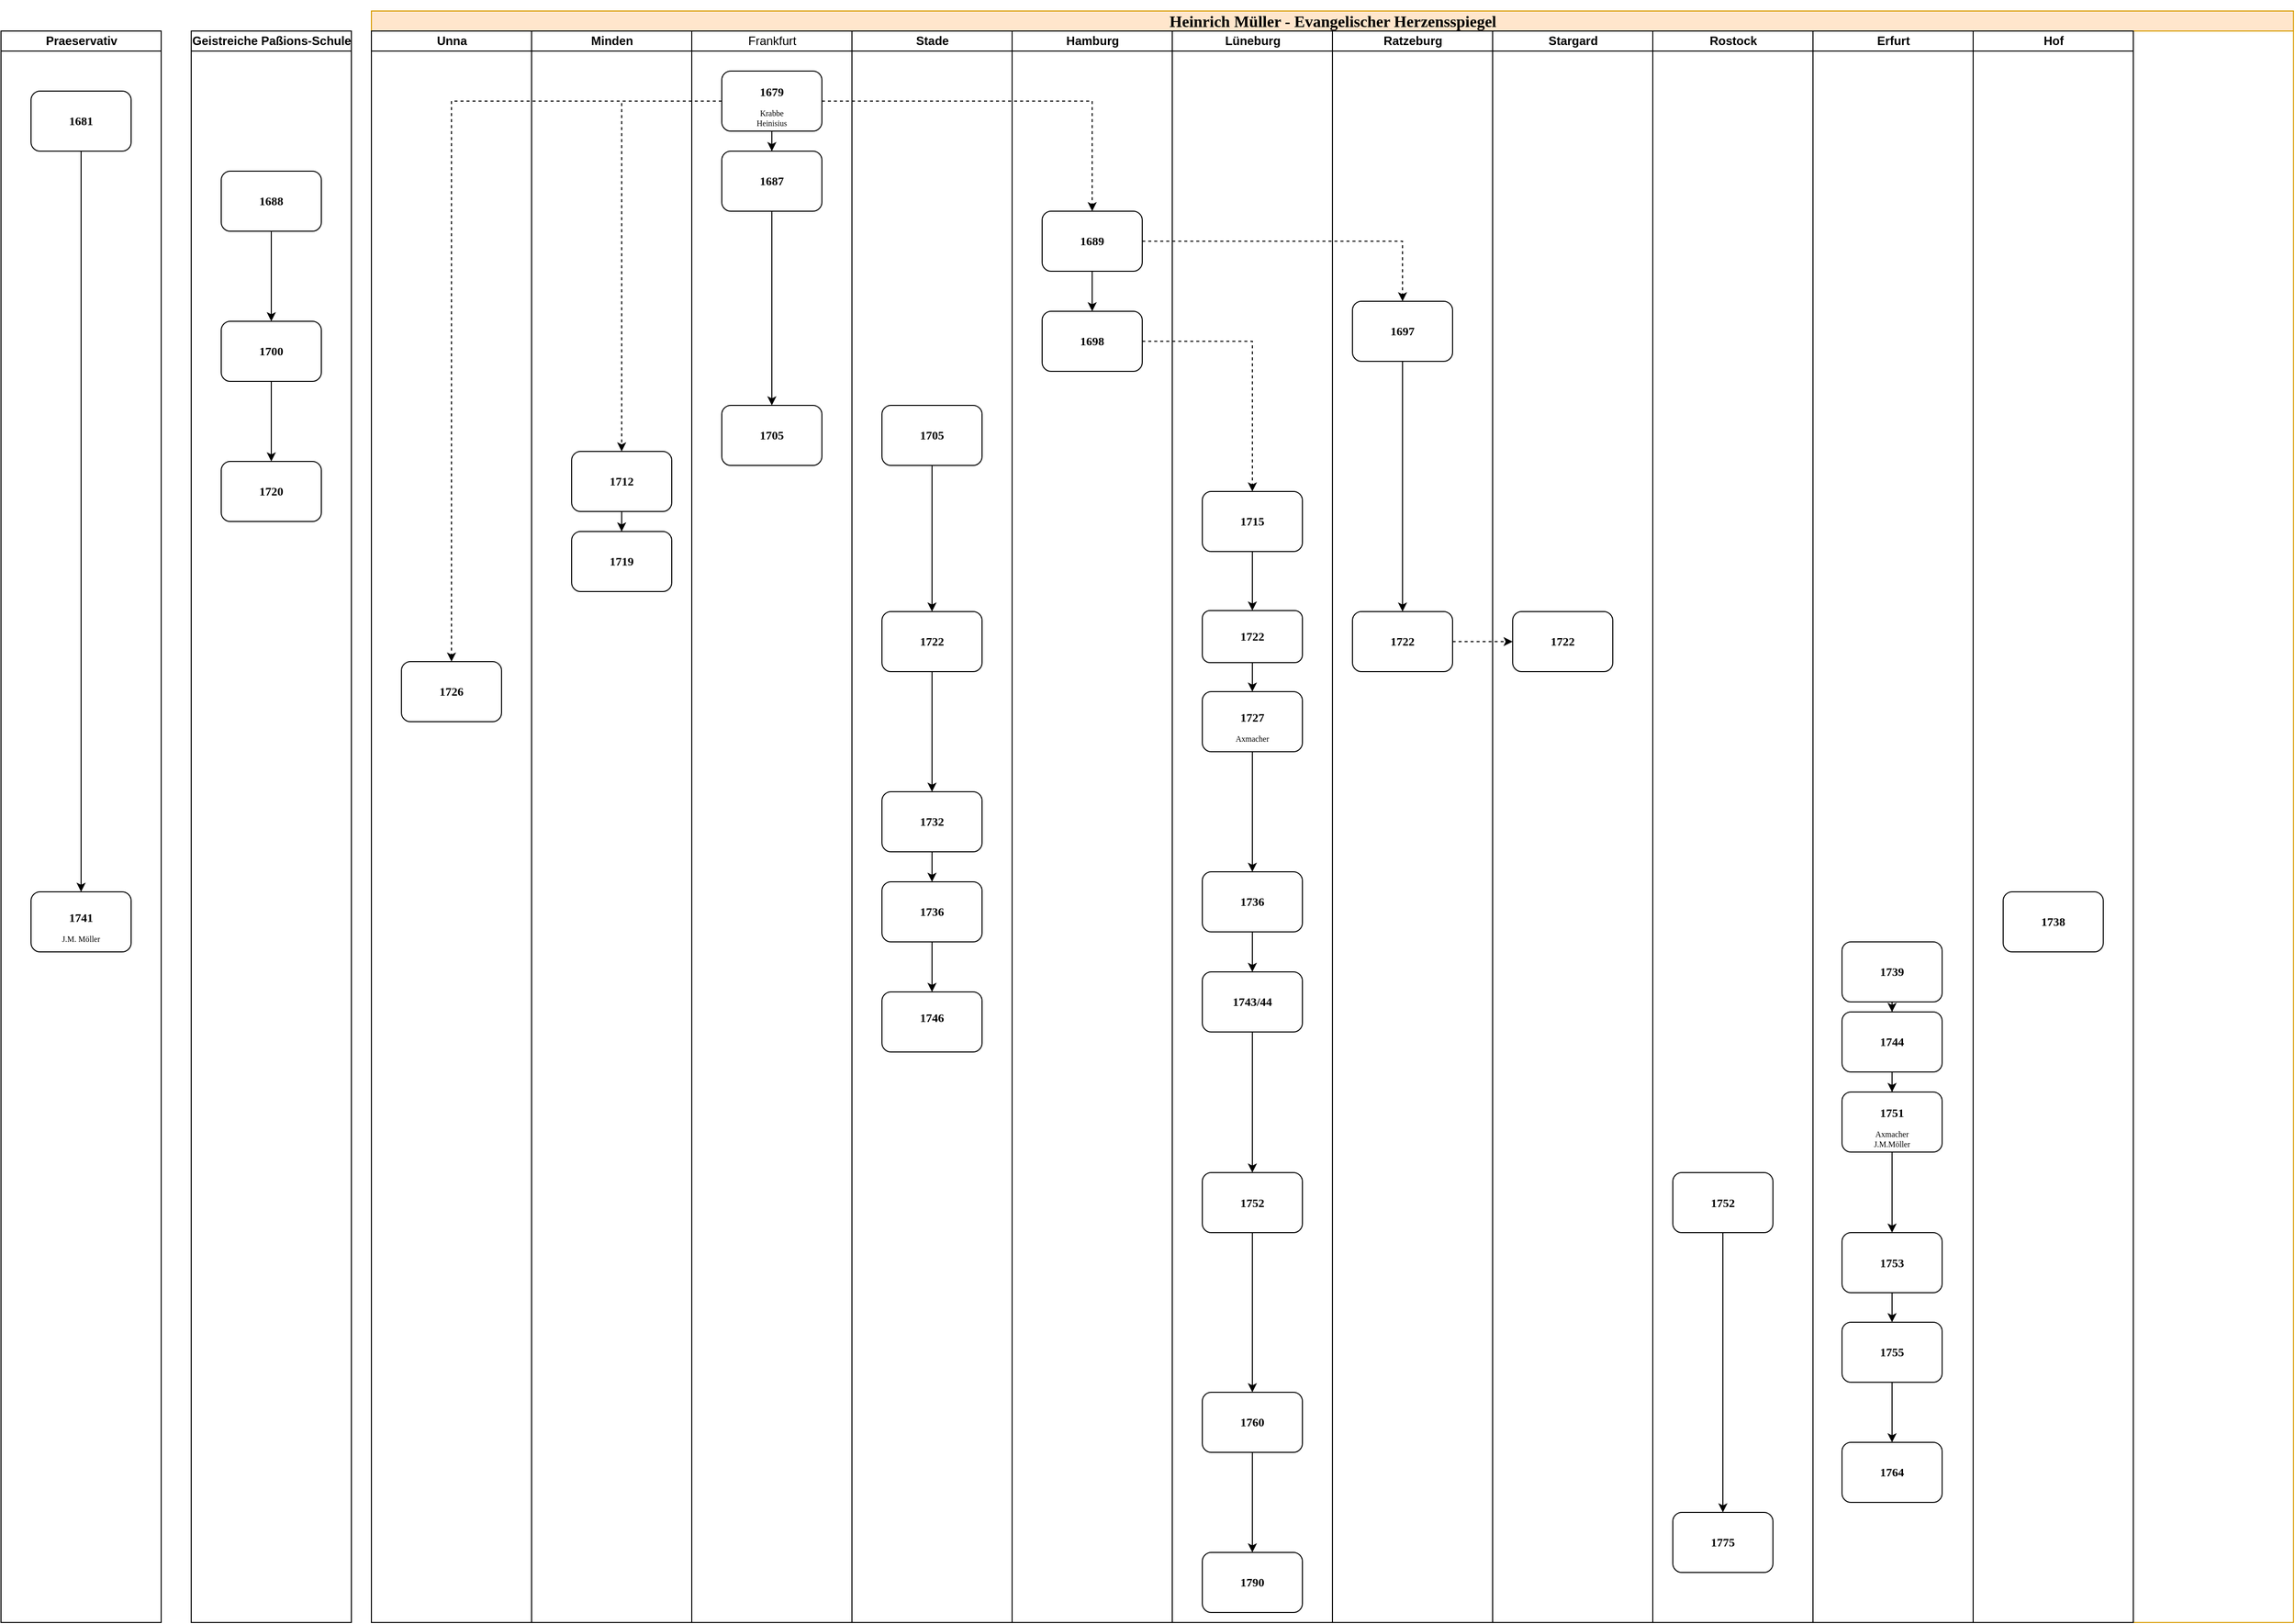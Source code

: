 <mxfile compressed="false" version="14.1.8" type="device" pages="2">
  <diagram name="Page-1" id="74e2e168-ea6b-b213-b513-2b3c1d86103e">
    <mxGraphModel dx="2237" dy="610" grid="1" gridSize="10" guides="1" tooltips="1" connect="1" arrows="1" fold="1" page="1" pageScale="1" pageWidth="1169" pageHeight="827" background="#ffffff" math="0" shadow="0">
      <root>
        <mxCell id="0" />
        <mxCell id="1" parent="0" />
        <mxCell id="77e6c97f196da883-1" value="&lt;h1&gt;Heinrich Müller - Evangelischer Herzensspiegel&lt;/h1&gt;" style="swimlane;html=1;childLayout=stackLayout;startSize=20;rounded=0;shadow=0;labelBackgroundColor=none;strokeWidth=1;fontFamily=Verdana;fontSize=8;align=center;fillColor=#ffe6cc;strokeColor=#d79b00;" parent="1" vertex="1">
          <mxGeometry x="180" y="20" width="1920" height="1610" as="geometry">
            <mxRectangle x="70" y="40" width="460" height="40" as="alternateBounds" />
          </mxGeometry>
        </mxCell>
        <mxCell id="77e6c97f196da883-2" value="Unna" style="swimlane;html=1;startSize=20;" parent="77e6c97f196da883-1" vertex="1">
          <mxGeometry y="20" width="160" height="1590" as="geometry">
            <mxRectangle y="20" width="30" height="1590" as="alternateBounds" />
          </mxGeometry>
        </mxCell>
        <mxCell id="77e6c97f196da883-8" value="&lt;h2&gt;1726&lt;/h2&gt;" style="rounded=1;whiteSpace=wrap;html=1;shadow=0;labelBackgroundColor=none;strokeWidth=1;fontFamily=Verdana;fontSize=8;align=center;" parent="77e6c97f196da883-2" vertex="1">
          <mxGeometry x="30" y="630" width="100" height="60" as="geometry" />
        </mxCell>
        <mxCell id="77e6c97f196da883-3" value="Minden" style="swimlane;html=1;startSize=20;strokeColor=#000000;fillColor=#ffffff;" parent="77e6c97f196da883-1" vertex="1">
          <mxGeometry x="160" y="20" width="160" height="1590" as="geometry">
            <mxRectangle x="160" y="20" width="30" height="1590" as="alternateBounds" />
          </mxGeometry>
        </mxCell>
        <mxCell id="wjfFI0e3zywHivxnpp1N-14" value="" style="edgeStyle=orthogonalEdgeStyle;rounded=0;orthogonalLoop=1;jettySize=auto;html=1;" parent="77e6c97f196da883-3" source="wjfFI0e3zywHivxnpp1N-12" target="wjfFI0e3zywHivxnpp1N-13" edge="1">
          <mxGeometry relative="1" as="geometry" />
        </mxCell>
        <mxCell id="wjfFI0e3zywHivxnpp1N-12" value="&lt;h2&gt;1712&lt;/h2&gt;" style="rounded=1;whiteSpace=wrap;html=1;shadow=0;labelBackgroundColor=none;strokeWidth=1;fontFamily=Verdana;fontSize=8;align=center;" parent="77e6c97f196da883-3" vertex="1">
          <mxGeometry x="40" y="420" width="100" height="60" as="geometry" />
        </mxCell>
        <mxCell id="wjfFI0e3zywHivxnpp1N-13" value="&lt;h2&gt;1719&lt;/h2&gt;" style="rounded=1;whiteSpace=wrap;html=1;shadow=0;labelBackgroundColor=none;strokeWidth=1;fontFamily=Verdana;fontSize=8;align=center;" parent="77e6c97f196da883-3" vertex="1">
          <mxGeometry x="40" y="500" width="100" height="60" as="geometry" />
        </mxCell>
        <mxCell id="77e6c97f196da883-4" value="Frankfurt" style="swimlane;html=1;startSize=20;fontStyle=0" parent="77e6c97f196da883-1" vertex="1">
          <mxGeometry x="320" y="20" width="160" height="1590" as="geometry" />
        </mxCell>
        <mxCell id="wjfFI0e3zywHivxnpp1N-9" value="" style="edgeStyle=orthogonalEdgeStyle;rounded=0;orthogonalLoop=1;jettySize=auto;html=1;" parent="77e6c97f196da883-4" source="wjfFI0e3zywHivxnpp1N-6" target="wjfFI0e3zywHivxnpp1N-8" edge="1">
          <mxGeometry relative="1" as="geometry" />
        </mxCell>
        <mxCell id="wjfFI0e3zywHivxnpp1N-10" value="&lt;h2&gt;1705&lt;/h2&gt;" style="rounded=1;whiteSpace=wrap;html=1;shadow=0;labelBackgroundColor=none;strokeWidth=1;fontFamily=Verdana;fontSize=8;align=center;" parent="77e6c97f196da883-4" vertex="1">
          <mxGeometry x="30" y="374" width="100" height="60" as="geometry" />
        </mxCell>
        <mxCell id="wjfFI0e3zywHivxnpp1N-6" value="&lt;h2&gt;1679&lt;/h2&gt;&lt;div&gt;Krabbe&lt;/div&gt;&lt;div&gt;Heinisius&lt;/div&gt;" style="rounded=1;whiteSpace=wrap;html=1;shadow=0;labelBackgroundColor=none;strokeWidth=1;fontFamily=Verdana;fontSize=8;align=center;" parent="77e6c97f196da883-4" vertex="1">
          <mxGeometry x="30" y="40" width="100" height="60" as="geometry" />
        </mxCell>
        <mxCell id="wjfFI0e3zywHivxnpp1N-11" value="" style="edgeStyle=orthogonalEdgeStyle;rounded=0;orthogonalLoop=1;jettySize=auto;html=1;" parent="77e6c97f196da883-4" source="wjfFI0e3zywHivxnpp1N-8" target="wjfFI0e3zywHivxnpp1N-10" edge="1">
          <mxGeometry relative="1" as="geometry" />
        </mxCell>
        <mxCell id="wjfFI0e3zywHivxnpp1N-8" value="&lt;h2&gt;1687&lt;/h2&gt;" style="rounded=1;whiteSpace=wrap;html=1;shadow=0;labelBackgroundColor=none;strokeWidth=1;fontFamily=Verdana;fontSize=8;align=center;" parent="77e6c97f196da883-4" vertex="1">
          <mxGeometry x="30" y="120" width="100" height="60" as="geometry" />
        </mxCell>
        <mxCell id="77e6c97f196da883-5" value="Stade" style="swimlane;html=1;startSize=20;" parent="77e6c97f196da883-1" vertex="1">
          <mxGeometry x="480" y="20" width="160" height="1590" as="geometry">
            <mxRectangle x="480" y="20" width="30" height="1590" as="alternateBounds" />
          </mxGeometry>
        </mxCell>
        <mxCell id="EWDayYwzFBif0NuAMbYH-1" value="&lt;h2&gt;1705&lt;/h2&gt;" style="rounded=1;whiteSpace=wrap;html=1;shadow=0;labelBackgroundColor=none;strokeWidth=1;fontFamily=Verdana;fontSize=8;align=center;" parent="77e6c97f196da883-5" vertex="1">
          <mxGeometry x="30" y="374" width="100" height="60" as="geometry" />
        </mxCell>
        <mxCell id="wjfFI0e3zywHivxnpp1N-15" value="&lt;h2&gt;1722&lt;/h2&gt;" style="rounded=1;whiteSpace=wrap;html=1;shadow=0;labelBackgroundColor=none;strokeWidth=1;fontFamily=Verdana;fontSize=8;align=center;" parent="77e6c97f196da883-5" vertex="1">
          <mxGeometry x="30" y="580" width="100" height="60" as="geometry" />
        </mxCell>
        <mxCell id="wjfFI0e3zywHivxnpp1N-16" value="&lt;h2&gt;1732&lt;/h2&gt;" style="rounded=1;whiteSpace=wrap;html=1;shadow=0;labelBackgroundColor=none;strokeWidth=1;fontFamily=Verdana;fontSize=8;align=center;" parent="77e6c97f196da883-5" vertex="1">
          <mxGeometry x="30" y="760" width="100" height="60" as="geometry" />
        </mxCell>
        <mxCell id="wjfFI0e3zywHivxnpp1N-17" value="" style="edgeStyle=orthogonalEdgeStyle;rounded=0;orthogonalLoop=1;jettySize=auto;html=1;" parent="77e6c97f196da883-5" source="wjfFI0e3zywHivxnpp1N-15" target="wjfFI0e3zywHivxnpp1N-16" edge="1">
          <mxGeometry relative="1" as="geometry" />
        </mxCell>
        <mxCell id="wjfFI0e3zywHivxnpp1N-18" value="&lt;h2&gt;1736&lt;/h2&gt;" style="rounded=1;whiteSpace=wrap;html=1;shadow=0;labelBackgroundColor=none;strokeWidth=1;fontFamily=Verdana;fontSize=8;align=center;" parent="77e6c97f196da883-5" vertex="1">
          <mxGeometry x="30" y="850" width="100" height="60" as="geometry" />
        </mxCell>
        <mxCell id="wjfFI0e3zywHivxnpp1N-19" value="" style="edgeStyle=orthogonalEdgeStyle;rounded=0;orthogonalLoop=1;jettySize=auto;html=1;" parent="77e6c97f196da883-5" source="wjfFI0e3zywHivxnpp1N-16" target="wjfFI0e3zywHivxnpp1N-18" edge="1">
          <mxGeometry relative="1" as="geometry" />
        </mxCell>
        <mxCell id="wjfFI0e3zywHivxnpp1N-20" value="&lt;h2&gt;1746&lt;/h2&gt;&lt;span style=&quot;color: rgba(0 , 0 , 0 , 0) ; font-family: monospace ; font-size: 0px ; white-space: nowrap&quot;&gt;%3CmxGraphModel%3E%3Croot%3E%3CmxCell%20id%3D%220%22%2F%3E%3CmxCell%20id%3D%221%22%20parent%3D%220%22%2F%3E%3CmxCell%20id%3D%222%22%20value%3D%22%26lt%3Bh2%26gt%3B1726%26lt%3B%2Fh2%26gt%3B%22%20style%3D%22rounded%3D1%3BwhiteSpace%3Dwrap%3Bhtml%3D1%3Bshadow%3D0%3BlabelBackgroundColor%3Dnone%3BstrokeWidth%3D1%3BfontFamily%3DVerdana%3BfontSize%3D8%3Balign%3Dcenter%3B%22%20vertex%3D%221%22%20parent%3D%221%22%3E%3CmxGeometry%20x%3D%2290%22%20y%3D%22125%22%20width%3D%22100%22%20height%3D%2260%22%20as%3D%22geometry%22%2F%3E%3C%2FmxCell%3E%3C%2Froot%3E%3C%2FmxGraphModel%3E&lt;/span&gt;" style="rounded=1;whiteSpace=wrap;html=1;shadow=0;labelBackgroundColor=none;strokeWidth=1;fontFamily=Verdana;fontSize=8;align=center;" parent="77e6c97f196da883-5" vertex="1">
          <mxGeometry x="30" y="960" width="100" height="60" as="geometry" />
        </mxCell>
        <mxCell id="wjfFI0e3zywHivxnpp1N-21" value="" style="edgeStyle=orthogonalEdgeStyle;rounded=0;orthogonalLoop=1;jettySize=auto;html=1;" parent="77e6c97f196da883-5" source="wjfFI0e3zywHivxnpp1N-18" target="wjfFI0e3zywHivxnpp1N-20" edge="1">
          <mxGeometry relative="1" as="geometry" />
        </mxCell>
        <mxCell id="EWDayYwzFBif0NuAMbYH-2" style="edgeStyle=orthogonalEdgeStyle;rounded=0;orthogonalLoop=1;jettySize=auto;html=1;entryX=0.5;entryY=0;entryDx=0;entryDy=0;" parent="77e6c97f196da883-5" source="EWDayYwzFBif0NuAMbYH-1" target="wjfFI0e3zywHivxnpp1N-15" edge="1">
          <mxGeometry relative="1" as="geometry" />
        </mxCell>
        <mxCell id="77e6c97f196da883-6" value="Hamburg" style="swimlane;html=1;startSize=20;" parent="77e6c97f196da883-1" vertex="1">
          <mxGeometry x="640" y="20" width="160" height="1590" as="geometry">
            <mxRectangle x="640" y="20" width="30" height="1590" as="alternateBounds" />
          </mxGeometry>
        </mxCell>
        <mxCell id="wjfFI0e3zywHivxnpp1N-24" value="" style="edgeStyle=orthogonalEdgeStyle;rounded=0;orthogonalLoop=1;jettySize=auto;html=1;" parent="77e6c97f196da883-6" source="wjfFI0e3zywHivxnpp1N-22" target="wjfFI0e3zywHivxnpp1N-23" edge="1">
          <mxGeometry relative="1" as="geometry" />
        </mxCell>
        <mxCell id="wjfFI0e3zywHivxnpp1N-22" value="&lt;h2&gt;1689&lt;/h2&gt;" style="rounded=1;whiteSpace=wrap;html=1;shadow=0;labelBackgroundColor=none;strokeWidth=1;fontFamily=Verdana;fontSize=8;align=center;" parent="77e6c97f196da883-6" vertex="1">
          <mxGeometry x="30" y="180" width="100" height="60" as="geometry" />
        </mxCell>
        <mxCell id="wjfFI0e3zywHivxnpp1N-23" value="&lt;h2&gt;1698&lt;/h2&gt;" style="rounded=1;whiteSpace=wrap;html=1;shadow=0;labelBackgroundColor=none;strokeWidth=1;fontFamily=Verdana;fontSize=8;align=center;" parent="77e6c97f196da883-6" vertex="1">
          <mxGeometry x="30" y="280" width="100" height="60" as="geometry" />
        </mxCell>
        <mxCell id="77e6c97f196da883-7" value="Lüneburg" style="swimlane;html=1;startSize=20;" parent="77e6c97f196da883-1" vertex="1">
          <mxGeometry x="800" y="20" width="160" height="1590" as="geometry">
            <mxRectangle x="800" y="20" width="30" height="1590" as="alternateBounds" />
          </mxGeometry>
        </mxCell>
        <mxCell id="wjfFI0e3zywHivxnpp1N-52" value="" style="edgeStyle=orthogonalEdgeStyle;rounded=0;orthogonalLoop=1;jettySize=auto;html=1;" parent="77e6c97f196da883-7" source="wjfFI0e3zywHivxnpp1N-25" target="wjfFI0e3zywHivxnpp1N-51" edge="1">
          <mxGeometry relative="1" as="geometry" />
        </mxCell>
        <mxCell id="wjfFI0e3zywHivxnpp1N-25" value="&lt;h2&gt;1715&lt;/h2&gt;" style="rounded=1;whiteSpace=wrap;html=1;shadow=0;labelBackgroundColor=none;strokeWidth=1;fontFamily=Verdana;fontSize=8;align=center;" parent="77e6c97f196da883-7" vertex="1">
          <mxGeometry x="30" y="460" width="100" height="60" as="geometry" />
        </mxCell>
        <mxCell id="wjfFI0e3zywHivxnpp1N-53" style="edgeStyle=orthogonalEdgeStyle;rounded=0;orthogonalLoop=1;jettySize=auto;html=1;entryX=0.5;entryY=0;entryDx=0;entryDy=0;" parent="77e6c97f196da883-7" source="wjfFI0e3zywHivxnpp1N-51" target="wjfFI0e3zywHivxnpp1N-26" edge="1">
          <mxGeometry relative="1" as="geometry" />
        </mxCell>
        <mxCell id="wjfFI0e3zywHivxnpp1N-51" value="&lt;h2&gt;1722&lt;/h2&gt;" style="rounded=1;whiteSpace=wrap;html=1;shadow=0;labelBackgroundColor=none;strokeWidth=1;fontFamily=Verdana;fontSize=8;align=center;" parent="77e6c97f196da883-7" vertex="1">
          <mxGeometry x="30" y="579" width="100" height="52" as="geometry" />
        </mxCell>
        <mxCell id="wjfFI0e3zywHivxnpp1N-26" value="&lt;h2&gt;1727&lt;/h2&gt;&lt;div&gt;Axmacher&lt;/div&gt;" style="rounded=1;whiteSpace=wrap;html=1;shadow=0;labelBackgroundColor=none;strokeWidth=1;fontFamily=Verdana;fontSize=8;align=center;" parent="77e6c97f196da883-7" vertex="1">
          <mxGeometry x="30" y="660" width="100" height="60" as="geometry" />
        </mxCell>
        <mxCell id="wjfFI0e3zywHivxnpp1N-28" value="&lt;h2&gt;1736&lt;/h2&gt;" style="rounded=1;whiteSpace=wrap;html=1;shadow=0;labelBackgroundColor=none;strokeWidth=1;fontFamily=Verdana;fontSize=8;align=center;" parent="77e6c97f196da883-7" vertex="1">
          <mxGeometry x="30" y="840" width="100" height="60" as="geometry" />
        </mxCell>
        <mxCell id="wjfFI0e3zywHivxnpp1N-29" value="" style="edgeStyle=orthogonalEdgeStyle;rounded=0;orthogonalLoop=1;jettySize=auto;html=1;" parent="77e6c97f196da883-7" source="wjfFI0e3zywHivxnpp1N-26" target="wjfFI0e3zywHivxnpp1N-28" edge="1">
          <mxGeometry relative="1" as="geometry" />
        </mxCell>
        <mxCell id="wjfFI0e3zywHivxnpp1N-30" value="&lt;h2&gt;1743/44&lt;/h2&gt;" style="rounded=1;whiteSpace=wrap;html=1;shadow=0;labelBackgroundColor=none;strokeWidth=1;fontFamily=Verdana;fontSize=8;align=center;" parent="77e6c97f196da883-7" vertex="1">
          <mxGeometry x="30" y="940" width="100" height="60" as="geometry" />
        </mxCell>
        <mxCell id="wjfFI0e3zywHivxnpp1N-31" value="" style="edgeStyle=orthogonalEdgeStyle;rounded=0;orthogonalLoop=1;jettySize=auto;html=1;" parent="77e6c97f196da883-7" source="wjfFI0e3zywHivxnpp1N-28" target="wjfFI0e3zywHivxnpp1N-30" edge="1">
          <mxGeometry relative="1" as="geometry" />
        </mxCell>
        <mxCell id="wjfFI0e3zywHivxnpp1N-32" value="&lt;h2&gt;1752&lt;/h2&gt;" style="rounded=1;whiteSpace=wrap;html=1;shadow=0;labelBackgroundColor=none;strokeWidth=1;fontFamily=Verdana;fontSize=8;align=center;" parent="77e6c97f196da883-7" vertex="1">
          <mxGeometry x="30" y="1140.5" width="100" height="60" as="geometry" />
        </mxCell>
        <mxCell id="wjfFI0e3zywHivxnpp1N-33" value="" style="edgeStyle=orthogonalEdgeStyle;rounded=0;orthogonalLoop=1;jettySize=auto;html=1;" parent="77e6c97f196da883-7" source="wjfFI0e3zywHivxnpp1N-30" target="wjfFI0e3zywHivxnpp1N-32" edge="1">
          <mxGeometry relative="1" as="geometry" />
        </mxCell>
        <mxCell id="wjfFI0e3zywHivxnpp1N-34" value="&lt;h2&gt;1760&lt;/h2&gt;" style="rounded=1;whiteSpace=wrap;html=1;shadow=0;labelBackgroundColor=none;strokeWidth=1;fontFamily=Verdana;fontSize=8;align=center;" parent="77e6c97f196da883-7" vertex="1">
          <mxGeometry x="30" y="1360" width="100" height="60" as="geometry" />
        </mxCell>
        <mxCell id="wjfFI0e3zywHivxnpp1N-35" value="" style="edgeStyle=orthogonalEdgeStyle;rounded=0;orthogonalLoop=1;jettySize=auto;html=1;" parent="77e6c97f196da883-7" source="wjfFI0e3zywHivxnpp1N-32" target="wjfFI0e3zywHivxnpp1N-34" edge="1">
          <mxGeometry relative="1" as="geometry" />
        </mxCell>
        <mxCell id="wjfFI0e3zywHivxnpp1N-36" value="&lt;h2&gt;1790&lt;/h2&gt;" style="rounded=1;whiteSpace=wrap;html=1;shadow=0;labelBackgroundColor=none;strokeWidth=1;fontFamily=Verdana;fontSize=8;align=center;" parent="77e6c97f196da883-7" vertex="1">
          <mxGeometry x="30" y="1520" width="100" height="60" as="geometry" />
        </mxCell>
        <mxCell id="wjfFI0e3zywHivxnpp1N-37" value="" style="edgeStyle=orthogonalEdgeStyle;rounded=0;orthogonalLoop=1;jettySize=auto;html=1;" parent="77e6c97f196da883-7" source="wjfFI0e3zywHivxnpp1N-34" target="wjfFI0e3zywHivxnpp1N-36" edge="1">
          <mxGeometry relative="1" as="geometry" />
        </mxCell>
        <mxCell id="wjfFI0e3zywHivxnpp1N-1" value="Ratzeburg" style="swimlane;html=1;startSize=20;" parent="77e6c97f196da883-1" vertex="1">
          <mxGeometry x="960" y="20" width="160" height="1590" as="geometry">
            <mxRectangle x="960" y="20" width="30" height="1590" as="alternateBounds" />
          </mxGeometry>
        </mxCell>
        <mxCell id="wjfFI0e3zywHivxnpp1N-40" value="" style="edgeStyle=orthogonalEdgeStyle;rounded=0;orthogonalLoop=1;jettySize=auto;html=1;" parent="wjfFI0e3zywHivxnpp1N-1" source="wjfFI0e3zywHivxnpp1N-38" target="wjfFI0e3zywHivxnpp1N-39" edge="1">
          <mxGeometry relative="1" as="geometry" />
        </mxCell>
        <mxCell id="wjfFI0e3zywHivxnpp1N-38" value="&lt;h2&gt;1697&lt;/h2&gt;" style="rounded=1;whiteSpace=wrap;html=1;shadow=0;labelBackgroundColor=none;strokeWidth=1;fontFamily=Verdana;fontSize=8;align=center;" parent="wjfFI0e3zywHivxnpp1N-1" vertex="1">
          <mxGeometry x="20" y="270" width="100" height="60" as="geometry" />
        </mxCell>
        <mxCell id="wjfFI0e3zywHivxnpp1N-39" value="&lt;h2&gt;1722&lt;/h2&gt;" style="rounded=1;whiteSpace=wrap;html=1;shadow=0;labelBackgroundColor=none;strokeWidth=1;fontFamily=Verdana;fontSize=8;align=center;" parent="wjfFI0e3zywHivxnpp1N-1" vertex="1">
          <mxGeometry x="20" y="580" width="100" height="60" as="geometry" />
        </mxCell>
        <mxCell id="wjfFI0e3zywHivxnpp1N-3" value="Stargard" style="swimlane;html=1;startSize=20;" parent="77e6c97f196da883-1" vertex="1">
          <mxGeometry x="1120" y="20" width="160" height="1590" as="geometry">
            <mxRectangle x="1120" y="20" width="30" height="1590" as="alternateBounds" />
          </mxGeometry>
        </mxCell>
        <mxCell id="wjfFI0e3zywHivxnpp1N-41" value="&lt;h2&gt;1722&lt;/h2&gt;" style="rounded=1;whiteSpace=wrap;html=1;shadow=0;labelBackgroundColor=none;strokeWidth=1;fontFamily=Verdana;fontSize=8;align=center;" parent="wjfFI0e3zywHivxnpp1N-3" vertex="1">
          <mxGeometry x="20" y="580" width="100" height="60" as="geometry" />
        </mxCell>
        <mxCell id="wjfFI0e3zywHivxnpp1N-43" style="edgeStyle=orthogonalEdgeStyle;rounded=0;orthogonalLoop=1;jettySize=auto;html=1;entryX=0.5;entryY=0;entryDx=0;entryDy=0;dashed=1;" parent="77e6c97f196da883-1" source="wjfFI0e3zywHivxnpp1N-6" target="77e6c97f196da883-8" edge="1">
          <mxGeometry relative="1" as="geometry" />
        </mxCell>
        <mxCell id="wjfFI0e3zywHivxnpp1N-44" style="edgeStyle=orthogonalEdgeStyle;rounded=0;orthogonalLoop=1;jettySize=auto;html=1;exitX=0;exitY=0.5;exitDx=0;exitDy=0;entryX=0.5;entryY=0;entryDx=0;entryDy=0;dashed=1;" parent="77e6c97f196da883-1" source="wjfFI0e3zywHivxnpp1N-6" target="wjfFI0e3zywHivxnpp1N-12" edge="1">
          <mxGeometry relative="1" as="geometry" />
        </mxCell>
        <mxCell id="wjfFI0e3zywHivxnpp1N-45" style="edgeStyle=orthogonalEdgeStyle;rounded=0;orthogonalLoop=1;jettySize=auto;html=1;dashed=1;" parent="77e6c97f196da883-1" source="wjfFI0e3zywHivxnpp1N-6" target="wjfFI0e3zywHivxnpp1N-22" edge="1">
          <mxGeometry relative="1" as="geometry" />
        </mxCell>
        <mxCell id="wjfFI0e3zywHivxnpp1N-46" style="edgeStyle=orthogonalEdgeStyle;rounded=0;orthogonalLoop=1;jettySize=auto;html=1;dashed=1;" parent="77e6c97f196da883-1" source="wjfFI0e3zywHivxnpp1N-22" target="wjfFI0e3zywHivxnpp1N-38" edge="1">
          <mxGeometry relative="1" as="geometry" />
        </mxCell>
        <mxCell id="wjfFI0e3zywHivxnpp1N-48" style="edgeStyle=orthogonalEdgeStyle;rounded=0;orthogonalLoop=1;jettySize=auto;html=1;dashed=1;" parent="77e6c97f196da883-1" source="wjfFI0e3zywHivxnpp1N-23" target="wjfFI0e3zywHivxnpp1N-25" edge="1">
          <mxGeometry relative="1" as="geometry" />
        </mxCell>
        <mxCell id="wjfFI0e3zywHivxnpp1N-49" style="edgeStyle=orthogonalEdgeStyle;rounded=0;orthogonalLoop=1;jettySize=auto;html=1;entryX=0;entryY=0.5;entryDx=0;entryDy=0;dashed=1;" parent="77e6c97f196da883-1" source="wjfFI0e3zywHivxnpp1N-39" target="wjfFI0e3zywHivxnpp1N-41" edge="1">
          <mxGeometry relative="1" as="geometry" />
        </mxCell>
        <mxCell id="wjfFI0e3zywHivxnpp1N-54" value="Rostock" style="swimlane;html=1;startSize=20;" parent="77e6c97f196da883-1" vertex="1">
          <mxGeometry x="1280" y="20" width="160" height="1590" as="geometry">
            <mxRectangle x="1280" y="20" width="30" height="1590" as="alternateBounds" />
          </mxGeometry>
        </mxCell>
        <mxCell id="wjfFI0e3zywHivxnpp1N-57" value="" style="edgeStyle=orthogonalEdgeStyle;rounded=0;orthogonalLoop=1;jettySize=auto;html=1;" parent="wjfFI0e3zywHivxnpp1N-54" source="wjfFI0e3zywHivxnpp1N-55" target="wjfFI0e3zywHivxnpp1N-56" edge="1">
          <mxGeometry relative="1" as="geometry" />
        </mxCell>
        <mxCell id="wjfFI0e3zywHivxnpp1N-55" value="&lt;h2&gt;1752&lt;/h2&gt;" style="rounded=1;whiteSpace=wrap;html=1;shadow=0;labelBackgroundColor=none;strokeWidth=1;fontFamily=Verdana;fontSize=8;align=center;" parent="wjfFI0e3zywHivxnpp1N-54" vertex="1">
          <mxGeometry x="20" y="1140.5" width="100" height="60" as="geometry" />
        </mxCell>
        <mxCell id="wjfFI0e3zywHivxnpp1N-56" value="&lt;h2&gt;1775&lt;/h2&gt;" style="rounded=1;whiteSpace=wrap;html=1;shadow=0;labelBackgroundColor=none;strokeWidth=1;fontFamily=Verdana;fontSize=8;align=center;" parent="wjfFI0e3zywHivxnpp1N-54" vertex="1">
          <mxGeometry x="20" y="1480" width="100" height="60" as="geometry" />
        </mxCell>
        <mxCell id="wjfFI0e3zywHivxnpp1N-58" value="Erfurt" style="swimlane;html=1;startSize=20;" parent="77e6c97f196da883-1" vertex="1">
          <mxGeometry x="1440" y="20" width="160" height="1590" as="geometry">
            <mxRectangle x="1440" y="20" width="30" height="1590" as="alternateBounds" />
          </mxGeometry>
        </mxCell>
        <mxCell id="wjfFI0e3zywHivxnpp1N-59" value="" style="edgeStyle=orthogonalEdgeStyle;rounded=0;orthogonalLoop=1;jettySize=auto;html=1;" parent="wjfFI0e3zywHivxnpp1N-58" source="wjfFI0e3zywHivxnpp1N-60" target="wjfFI0e3zywHivxnpp1N-61" edge="1">
          <mxGeometry relative="1" as="geometry" />
        </mxCell>
        <mxCell id="wjfFI0e3zywHivxnpp1N-60" value="&lt;h2&gt;1739&lt;/h2&gt;" style="rounded=1;whiteSpace=wrap;html=1;shadow=0;labelBackgroundColor=none;strokeWidth=1;fontFamily=Verdana;fontSize=8;align=center;" parent="wjfFI0e3zywHivxnpp1N-58" vertex="1">
          <mxGeometry x="29" y="910" width="100" height="60" as="geometry" />
        </mxCell>
        <mxCell id="wjfFI0e3zywHivxnpp1N-68" value="" style="edgeStyle=orthogonalEdgeStyle;rounded=0;orthogonalLoop=1;jettySize=auto;html=1;" parent="wjfFI0e3zywHivxnpp1N-58" source="wjfFI0e3zywHivxnpp1N-61" target="wjfFI0e3zywHivxnpp1N-67" edge="1">
          <mxGeometry relative="1" as="geometry" />
        </mxCell>
        <mxCell id="wjfFI0e3zywHivxnpp1N-61" value="&lt;h2&gt;1744&lt;/h2&gt;" style="rounded=1;whiteSpace=wrap;html=1;shadow=0;labelBackgroundColor=none;strokeWidth=1;fontFamily=Verdana;fontSize=8;align=center;" parent="wjfFI0e3zywHivxnpp1N-58" vertex="1">
          <mxGeometry x="29" y="980" width="100" height="60" as="geometry" />
        </mxCell>
        <mxCell id="wjfFI0e3zywHivxnpp1N-70" value="" style="edgeStyle=orthogonalEdgeStyle;rounded=0;orthogonalLoop=1;jettySize=auto;html=1;" parent="wjfFI0e3zywHivxnpp1N-58" source="wjfFI0e3zywHivxnpp1N-67" target="wjfFI0e3zywHivxnpp1N-69" edge="1">
          <mxGeometry relative="1" as="geometry" />
        </mxCell>
        <mxCell id="wjfFI0e3zywHivxnpp1N-67" value="&lt;h2&gt;1751&lt;/h2&gt;&lt;div&gt;Axmacher&lt;/div&gt;&lt;div&gt;J.M.Möller&lt;/div&gt;" style="rounded=1;whiteSpace=wrap;html=1;shadow=0;labelBackgroundColor=none;strokeWidth=1;fontFamily=Verdana;fontSize=8;align=center;" parent="wjfFI0e3zywHivxnpp1N-58" vertex="1">
          <mxGeometry x="29" y="1060" width="100" height="60" as="geometry" />
        </mxCell>
        <mxCell id="wjfFI0e3zywHivxnpp1N-72" value="" style="edgeStyle=orthogonalEdgeStyle;rounded=0;orthogonalLoop=1;jettySize=auto;html=1;" parent="wjfFI0e3zywHivxnpp1N-58" source="wjfFI0e3zywHivxnpp1N-69" target="wjfFI0e3zywHivxnpp1N-71" edge="1">
          <mxGeometry relative="1" as="geometry" />
        </mxCell>
        <mxCell id="wjfFI0e3zywHivxnpp1N-69" value="&lt;h2&gt;1753&lt;/h2&gt;" style="rounded=1;whiteSpace=wrap;html=1;shadow=0;labelBackgroundColor=none;strokeWidth=1;fontFamily=Verdana;fontSize=8;align=center;" parent="wjfFI0e3zywHivxnpp1N-58" vertex="1">
          <mxGeometry x="29" y="1200.5" width="100" height="60" as="geometry" />
        </mxCell>
        <mxCell id="wjfFI0e3zywHivxnpp1N-74" value="" style="edgeStyle=orthogonalEdgeStyle;rounded=0;orthogonalLoop=1;jettySize=auto;html=1;" parent="wjfFI0e3zywHivxnpp1N-58" source="wjfFI0e3zywHivxnpp1N-71" target="wjfFI0e3zywHivxnpp1N-73" edge="1">
          <mxGeometry relative="1" as="geometry" />
        </mxCell>
        <mxCell id="wjfFI0e3zywHivxnpp1N-71" value="&lt;h2&gt;1755&lt;/h2&gt;" style="rounded=1;whiteSpace=wrap;html=1;shadow=0;labelBackgroundColor=none;strokeWidth=1;fontFamily=Verdana;fontSize=8;align=center;" parent="wjfFI0e3zywHivxnpp1N-58" vertex="1">
          <mxGeometry x="29" y="1290" width="100" height="60" as="geometry" />
        </mxCell>
        <mxCell id="wjfFI0e3zywHivxnpp1N-73" value="&lt;h2&gt;1764&lt;/h2&gt;" style="rounded=1;whiteSpace=wrap;html=1;shadow=0;labelBackgroundColor=none;strokeWidth=1;fontFamily=Verdana;fontSize=8;align=center;" parent="wjfFI0e3zywHivxnpp1N-58" vertex="1">
          <mxGeometry x="29" y="1410" width="100" height="60" as="geometry" />
        </mxCell>
        <mxCell id="wjfFI0e3zywHivxnpp1N-62" value="Hof" style="swimlane;html=1;startSize=20;" parent="77e6c97f196da883-1" vertex="1">
          <mxGeometry x="1600" y="20" width="160" height="1590" as="geometry">
            <mxRectangle x="1600" y="20" width="30" height="1590" as="alternateBounds" />
          </mxGeometry>
        </mxCell>
        <mxCell id="wjfFI0e3zywHivxnpp1N-66" value="&lt;h2&gt;1738&lt;/h2&gt;" style="rounded=1;whiteSpace=wrap;html=1;shadow=0;labelBackgroundColor=none;strokeWidth=1;fontFamily=Verdana;fontSize=8;align=center;" parent="wjfFI0e3zywHivxnpp1N-62" vertex="1">
          <mxGeometry x="30" y="860" width="100" height="60" as="geometry" />
        </mxCell>
        <mxCell id="imVUZDCDvACqCxc-hUv6-3" value="Geistreiche Paßions-Schule" style="swimlane;html=1;startSize=20;" parent="1" vertex="1">
          <mxGeometry y="40" width="160" height="1590" as="geometry">
            <mxRectangle y="20" width="30" height="1590" as="alternateBounds" />
          </mxGeometry>
        </mxCell>
        <mxCell id="imVUZDCDvACqCxc-hUv6-6" value="" style="edgeStyle=orthogonalEdgeStyle;rounded=0;orthogonalLoop=1;jettySize=auto;html=1;" parent="imVUZDCDvACqCxc-hUv6-3" source="imVUZDCDvACqCxc-hUv6-4" target="imVUZDCDvACqCxc-hUv6-5" edge="1">
          <mxGeometry relative="1" as="geometry" />
        </mxCell>
        <mxCell id="imVUZDCDvACqCxc-hUv6-4" value="&lt;h2&gt;1688&lt;/h2&gt;" style="rounded=1;whiteSpace=wrap;html=1;shadow=0;labelBackgroundColor=none;strokeWidth=1;fontFamily=Verdana;fontSize=8;align=center;" parent="imVUZDCDvACqCxc-hUv6-3" vertex="1">
          <mxGeometry x="30" y="140" width="100" height="60" as="geometry" />
        </mxCell>
        <mxCell id="MNaECiKV-ds3Phz0gR8A-7" value="" style="edgeStyle=orthogonalEdgeStyle;rounded=0;sketch=0;orthogonalLoop=1;jettySize=auto;html=1;strokeWidth=1;fontFamily=Comic Sans MS;" parent="imVUZDCDvACqCxc-hUv6-3" source="imVUZDCDvACqCxc-hUv6-5" target="MNaECiKV-ds3Phz0gR8A-6" edge="1">
          <mxGeometry relative="1" as="geometry" />
        </mxCell>
        <mxCell id="imVUZDCDvACqCxc-hUv6-5" value="&lt;h2&gt;&lt;span&gt;1700&lt;/span&gt;&lt;br&gt;&lt;/h2&gt;" style="rounded=1;whiteSpace=wrap;html=1;shadow=0;labelBackgroundColor=none;strokeWidth=1;fontFamily=Verdana;fontSize=8;align=center;" parent="imVUZDCDvACqCxc-hUv6-3" vertex="1">
          <mxGeometry x="30" y="290" width="100" height="60" as="geometry" />
        </mxCell>
        <mxCell id="MNaECiKV-ds3Phz0gR8A-6" value="&lt;h2&gt;&lt;span&gt;1720&lt;/span&gt;&lt;br&gt;&lt;/h2&gt;" style="rounded=1;whiteSpace=wrap;html=1;shadow=0;labelBackgroundColor=none;strokeWidth=1;fontFamily=Verdana;fontSize=8;align=center;" parent="imVUZDCDvACqCxc-hUv6-3" vertex="1">
          <mxGeometry x="30" y="430" width="100" height="60" as="geometry" />
        </mxCell>
        <mxCell id="MNaECiKV-ds3Phz0gR8A-1" value="Praeservativ" style="swimlane;html=1;startSize=20;" parent="1" vertex="1">
          <mxGeometry x="-190" y="40" width="160" height="1590" as="geometry">
            <mxRectangle y="20" width="30" height="1590" as="alternateBounds" />
          </mxGeometry>
        </mxCell>
        <mxCell id="MNaECiKV-ds3Phz0gR8A-2" value="" style="edgeStyle=orthogonalEdgeStyle;rounded=0;orthogonalLoop=1;jettySize=auto;html=1;" parent="MNaECiKV-ds3Phz0gR8A-1" source="MNaECiKV-ds3Phz0gR8A-3" target="MNaECiKV-ds3Phz0gR8A-4" edge="1">
          <mxGeometry relative="1" as="geometry" />
        </mxCell>
        <mxCell id="MNaECiKV-ds3Phz0gR8A-3" value="&lt;h2&gt;1681&lt;/h2&gt;" style="rounded=1;whiteSpace=wrap;html=1;shadow=0;labelBackgroundColor=none;strokeWidth=1;fontFamily=Verdana;fontSize=8;align=center;" parent="MNaECiKV-ds3Phz0gR8A-1" vertex="1">
          <mxGeometry x="30" y="60" width="100" height="60" as="geometry" />
        </mxCell>
        <mxCell id="MNaECiKV-ds3Phz0gR8A-4" value="&lt;h2&gt;1741&lt;/h2&gt;&lt;div&gt;J.M. Möller&lt;/div&gt;" style="rounded=1;whiteSpace=wrap;html=1;shadow=0;labelBackgroundColor=none;strokeWidth=1;fontFamily=Verdana;fontSize=8;align=center;" parent="MNaECiKV-ds3Phz0gR8A-1" vertex="1">
          <mxGeometry x="30" y="860" width="100" height="60" as="geometry" />
        </mxCell>
      </root>
    </mxGraphModel>
  </diagram>
  <diagram id="j-nOp-zUVmbTupG2QMaU" name="Page-2">
    <mxGraphModel dx="1282" dy="732" grid="1" gridSize="10" guides="1" tooltips="1" connect="1" arrows="1" fold="1" page="1" pageScale="1" pageWidth="1169" pageHeight="827" math="0" shadow="0">
      <root>
        <mxCell id="p7trOQ03CX9zBxVAU_bN-0" />
        <mxCell id="p7trOQ03CX9zBxVAU_bN-1" parent="p7trOQ03CX9zBxVAU_bN-0" />
        <mxCell id="p7trOQ03CX9zBxVAU_bN-6" style="edgeStyle=orthogonalEdgeStyle;rounded=0;orthogonalLoop=1;jettySize=auto;html=1;dashed=1;" parent="p7trOQ03CX9zBxVAU_bN-1" source="p7trOQ03CX9zBxVAU_bN-3" target="p7trOQ03CX9zBxVAU_bN-5" edge="1">
          <mxGeometry relative="1" as="geometry" />
        </mxCell>
        <mxCell id="p7trOQ03CX9zBxVAU_bN-9" style="edgeStyle=orthogonalEdgeStyle;rounded=0;orthogonalLoop=1;jettySize=auto;html=1;dashed=1;" parent="p7trOQ03CX9zBxVAU_bN-1" source="p7trOQ03CX9zBxVAU_bN-3" target="p7trOQ03CX9zBxVAU_bN-8" edge="1">
          <mxGeometry relative="1" as="geometry" />
        </mxCell>
        <mxCell id="p7trOQ03CX9zBxVAU_bN-3" value="Fortlaufender Text für wöchentliche Passionspredigten&lt;br&gt;" style="whiteSpace=wrap;html=1;shadow=0;strokeColor=#000000;fillColor=#ffffff;" parent="p7trOQ03CX9zBxVAU_bN-1" vertex="1">
          <mxGeometry x="470" y="170" width="120" height="60" as="geometry" />
        </mxCell>
        <mxCell id="p7trOQ03CX9zBxVAU_bN-11" style="edgeStyle=orthogonalEdgeStyle;rounded=0;orthogonalLoop=1;jettySize=auto;html=1;dashed=1;" parent="p7trOQ03CX9zBxVAU_bN-1" source="p7trOQ03CX9zBxVAU_bN-5" target="p7trOQ03CX9zBxVAU_bN-10" edge="1">
          <mxGeometry relative="1" as="geometry" />
        </mxCell>
        <mxCell id="p7trOQ03CX9zBxVAU_bN-5" value="9 Predigten von Heinisius nach schwer entzifferbarem Manuskript Müllers bearbeitet" style="whiteSpace=wrap;html=1;shadow=0;strokeColor=#000000;fillColor=#ffffff;" parent="p7trOQ03CX9zBxVAU_bN-1" vertex="1">
          <mxGeometry x="210" y="300" width="120" height="120" as="geometry" />
        </mxCell>
        <mxCell id="p7trOQ03CX9zBxVAU_bN-13" style="edgeStyle=orthogonalEdgeStyle;rounded=0;orthogonalLoop=1;jettySize=auto;html=1;dashed=1;" parent="p7trOQ03CX9zBxVAU_bN-1" source="p7trOQ03CX9zBxVAU_bN-8" target="p7trOQ03CX9zBxVAU_bN-12" edge="1">
          <mxGeometry relative="1" as="geometry" />
        </mxCell>
        <mxCell id="p7trOQ03CX9zBxVAU_bN-8" value="8 Predigten&lt;br&gt;7 von Mummius mitgeschrieben&lt;br&gt;1 nach Heinsius kopiert" style="whiteSpace=wrap;html=1;shadow=0;strokeColor=#000000;fillColor=#ffffff;" parent="p7trOQ03CX9zBxVAU_bN-1" vertex="1">
          <mxGeometry x="690" y="310" width="120" height="110" as="geometry" />
        </mxCell>
        <mxCell id="p7trOQ03CX9zBxVAU_bN-14" style="edgeStyle=orthogonalEdgeStyle;rounded=0;orthogonalLoop=1;jettySize=auto;html=1;dashed=1;" parent="p7trOQ03CX9zBxVAU_bN-1" source="p7trOQ03CX9zBxVAU_bN-10" target="p7trOQ03CX9zBxVAU_bN-12" edge="1">
          <mxGeometry relative="1" as="geometry" />
        </mxCell>
        <mxCell id="p7trOQ03CX9zBxVAU_bN-15" value="Nr. 9&amp;nbsp;" style="text;html=1;align=center;verticalAlign=middle;resizable=0;points=[];;labelBackgroundColor=#ffffff;" parent="p7trOQ03CX9zBxVAU_bN-14" vertex="1" connectable="0">
          <mxGeometry x="-0.395" y="2" relative="1" as="geometry">
            <mxPoint as="offset" />
          </mxGeometry>
        </mxCell>
        <mxCell id="p7trOQ03CX9zBxVAU_bN-16" value="Nr. 8" style="text;html=1;align=center;verticalAlign=middle;resizable=0;points=[];;labelBackgroundColor=#ffffff;" parent="p7trOQ03CX9zBxVAU_bN-14" vertex="1" connectable="0">
          <mxGeometry x="0.615" y="1" relative="1" as="geometry">
            <mxPoint as="offset" />
          </mxGeometry>
        </mxCell>
        <mxCell id="p7trOQ03CX9zBxVAU_bN-10" value="&lt;h3&gt;Herzenspiegel&lt;br&gt;1679ff&lt;/h3&gt;" style="whiteSpace=wrap;html=1;shadow=0;strokeColor=#000000;fillColor=#ffffff;" parent="p7trOQ03CX9zBxVAU_bN-1" vertex="1">
          <mxGeometry x="210" y="490" width="120" height="60" as="geometry" />
        </mxCell>
        <mxCell id="p7trOQ03CX9zBxVAU_bN-12" value="&lt;h3&gt;Präservativ 1681&lt;/h3&gt;" style="whiteSpace=wrap;html=1;shadow=0;strokeColor=#000000;fillColor=#ffffff;" parent="p7trOQ03CX9zBxVAU_bN-1" vertex="1">
          <mxGeometry x="690" y="520" width="120" height="60" as="geometry" />
        </mxCell>
        <mxCell id="p7trOQ03CX9zBxVAU_bN-17" value="Jesus Patiens 1669" style="whiteSpace=wrap;html=1;shadow=0;strokeColor=#000000;fillColor=#ffffff;" parent="p7trOQ03CX9zBxVAU_bN-1" vertex="1">
          <mxGeometry x="940" y="210" width="120" height="60" as="geometry" />
        </mxCell>
        <mxCell id="p7trOQ03CX9zBxVAU_bN-18" value="Der leidende Jesus 1675" style="whiteSpace=wrap;html=1;shadow=0;strokeColor=#000000;fillColor=#ffffff;" parent="p7trOQ03CX9zBxVAU_bN-1" vertex="1">
          <mxGeometry x="940" y="430" width="120" height="60" as="geometry" />
        </mxCell>
        <mxCell id="p7trOQ03CX9zBxVAU_bN-19" value="Passionsschule 1688&lt;br&gt;(Sammlung diverser Autoren)" style="whiteSpace=wrap;html=1;shadow=0;strokeColor=#000000;fillColor=#ffffff;" parent="p7trOQ03CX9zBxVAU_bN-1" vertex="1">
          <mxGeometry x="940" y="590" width="120" height="60" as="geometry" />
        </mxCell>
        <mxCell id="T8Yw_u4x_V4z5DpClzkS-0" value="&lt;h2&gt;Heinrich Müller - Passionspredigten&lt;/h2&gt;" style="text;html=1;align=center;verticalAlign=middle;resizable=0;points=[];;autosize=1;" parent="p7trOQ03CX9zBxVAU_bN-1" vertex="1">
          <mxGeometry x="450" y="25" width="320" height="50" as="geometry" />
        </mxCell>
      </root>
    </mxGraphModel>
  </diagram>
</mxfile>
